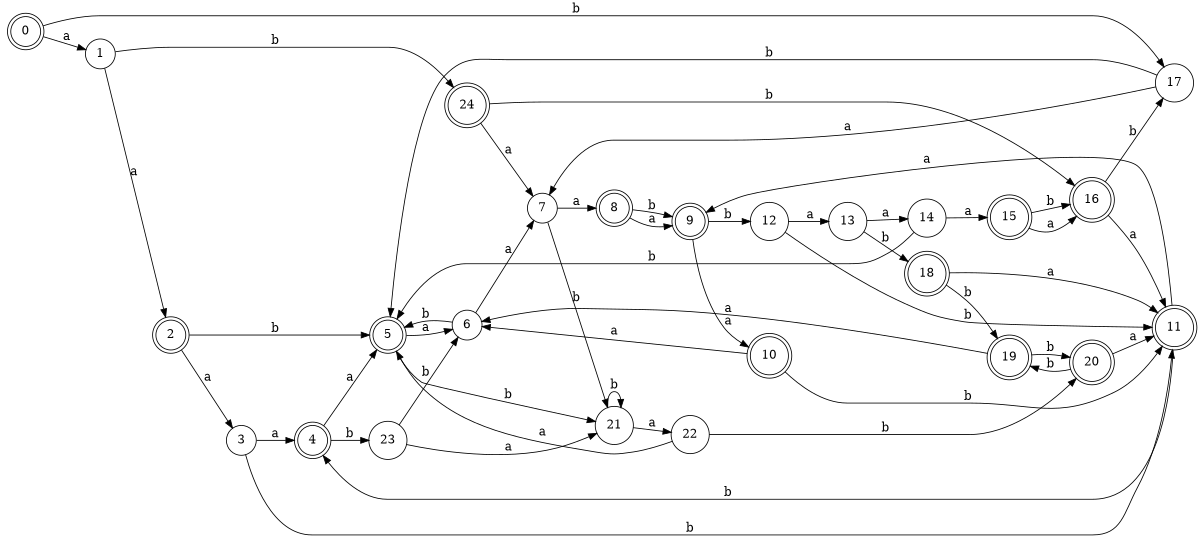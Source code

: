 digraph n20_4 {
__start0 [label="" shape="none"];

rankdir=LR;
size="8,5";

s0 [style="rounded,filled", color="black", fillcolor="white" shape="doublecircle", label="0"];
s1 [style="filled", color="black", fillcolor="white" shape="circle", label="1"];
s2 [style="rounded,filled", color="black", fillcolor="white" shape="doublecircle", label="2"];
s3 [style="filled", color="black", fillcolor="white" shape="circle", label="3"];
s4 [style="rounded,filled", color="black", fillcolor="white" shape="doublecircle", label="4"];
s5 [style="rounded,filled", color="black", fillcolor="white" shape="doublecircle", label="5"];
s6 [style="filled", color="black", fillcolor="white" shape="circle", label="6"];
s7 [style="filled", color="black", fillcolor="white" shape="circle", label="7"];
s8 [style="rounded,filled", color="black", fillcolor="white" shape="doublecircle", label="8"];
s9 [style="rounded,filled", color="black", fillcolor="white" shape="doublecircle", label="9"];
s10 [style="rounded,filled", color="black", fillcolor="white" shape="doublecircle", label="10"];
s11 [style="rounded,filled", color="black", fillcolor="white" shape="doublecircle", label="11"];
s12 [style="filled", color="black", fillcolor="white" shape="circle", label="12"];
s13 [style="filled", color="black", fillcolor="white" shape="circle", label="13"];
s14 [style="filled", color="black", fillcolor="white" shape="circle", label="14"];
s15 [style="rounded,filled", color="black", fillcolor="white" shape="doublecircle", label="15"];
s16 [style="rounded,filled", color="black", fillcolor="white" shape="doublecircle", label="16"];
s17 [style="filled", color="black", fillcolor="white" shape="circle", label="17"];
s18 [style="rounded,filled", color="black", fillcolor="white" shape="doublecircle", label="18"];
s19 [style="rounded,filled", color="black", fillcolor="white" shape="doublecircle", label="19"];
s20 [style="rounded,filled", color="black", fillcolor="white" shape="doublecircle", label="20"];
s21 [style="filled", color="black", fillcolor="white" shape="circle", label="21"];
s22 [style="filled", color="black", fillcolor="white" shape="circle", label="22"];
s23 [style="filled", color="black", fillcolor="white" shape="circle", label="23"];
s24 [style="rounded,filled", color="black", fillcolor="white" shape="doublecircle", label="24"];
s0 -> s1 [label="a"];
s0 -> s17 [label="b"];
s1 -> s2 [label="a"];
s1 -> s24 [label="b"];
s2 -> s3 [label="a"];
s2 -> s5 [label="b"];
s3 -> s4 [label="a"];
s3 -> s11 [label="b"];
s4 -> s5 [label="a"];
s4 -> s23 [label="b"];
s5 -> s6 [label="a"];
s5 -> s21 [label="b"];
s6 -> s7 [label="a"];
s6 -> s5 [label="b"];
s7 -> s8 [label="a"];
s7 -> s21 [label="b"];
s8 -> s9 [label="a"];
s8 -> s9 [label="b"];
s9 -> s10 [label="a"];
s9 -> s12 [label="b"];
s10 -> s6 [label="a"];
s10 -> s11 [label="b"];
s11 -> s9 [label="a"];
s11 -> s4 [label="b"];
s12 -> s13 [label="a"];
s12 -> s11 [label="b"];
s13 -> s14 [label="a"];
s13 -> s18 [label="b"];
s14 -> s15 [label="a"];
s14 -> s5 [label="b"];
s15 -> s16 [label="a"];
s15 -> s16 [label="b"];
s16 -> s11 [label="a"];
s16 -> s17 [label="b"];
s17 -> s7 [label="a"];
s17 -> s5 [label="b"];
s18 -> s11 [label="a"];
s18 -> s19 [label="b"];
s19 -> s6 [label="a"];
s19 -> s20 [label="b"];
s20 -> s11 [label="a"];
s20 -> s19 [label="b"];
s21 -> s22 [label="a"];
s21 -> s21 [label="b"];
s22 -> s5 [label="a"];
s22 -> s20 [label="b"];
s23 -> s21 [label="a"];
s23 -> s6 [label="b"];
s24 -> s7 [label="a"];
s24 -> s16 [label="b"];

}
